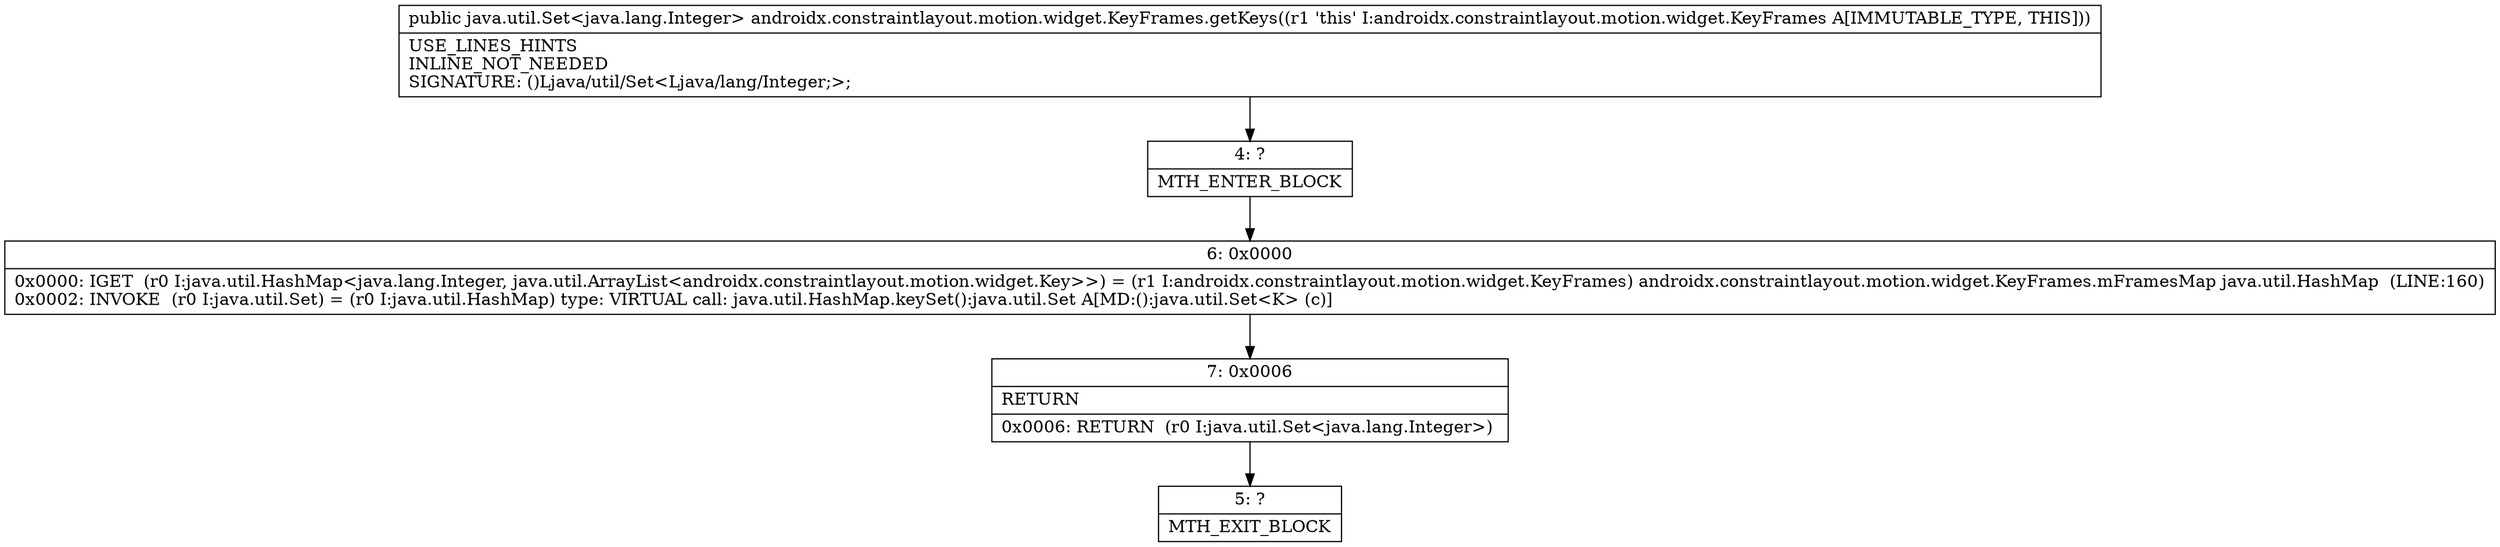 digraph "CFG forandroidx.constraintlayout.motion.widget.KeyFrames.getKeys()Ljava\/util\/Set;" {
Node_4 [shape=record,label="{4\:\ ?|MTH_ENTER_BLOCK\l}"];
Node_6 [shape=record,label="{6\:\ 0x0000|0x0000: IGET  (r0 I:java.util.HashMap\<java.lang.Integer, java.util.ArrayList\<androidx.constraintlayout.motion.widget.Key\>\>) = (r1 I:androidx.constraintlayout.motion.widget.KeyFrames) androidx.constraintlayout.motion.widget.KeyFrames.mFramesMap java.util.HashMap  (LINE:160)\l0x0002: INVOKE  (r0 I:java.util.Set) = (r0 I:java.util.HashMap) type: VIRTUAL call: java.util.HashMap.keySet():java.util.Set A[MD:():java.util.Set\<K\> (c)]\l}"];
Node_7 [shape=record,label="{7\:\ 0x0006|RETURN\l|0x0006: RETURN  (r0 I:java.util.Set\<java.lang.Integer\>) \l}"];
Node_5 [shape=record,label="{5\:\ ?|MTH_EXIT_BLOCK\l}"];
MethodNode[shape=record,label="{public java.util.Set\<java.lang.Integer\> androidx.constraintlayout.motion.widget.KeyFrames.getKeys((r1 'this' I:androidx.constraintlayout.motion.widget.KeyFrames A[IMMUTABLE_TYPE, THIS]))  | USE_LINES_HINTS\lINLINE_NOT_NEEDED\lSIGNATURE: ()Ljava\/util\/Set\<Ljava\/lang\/Integer;\>;\l}"];
MethodNode -> Node_4;Node_4 -> Node_6;
Node_6 -> Node_7;
Node_7 -> Node_5;
}

